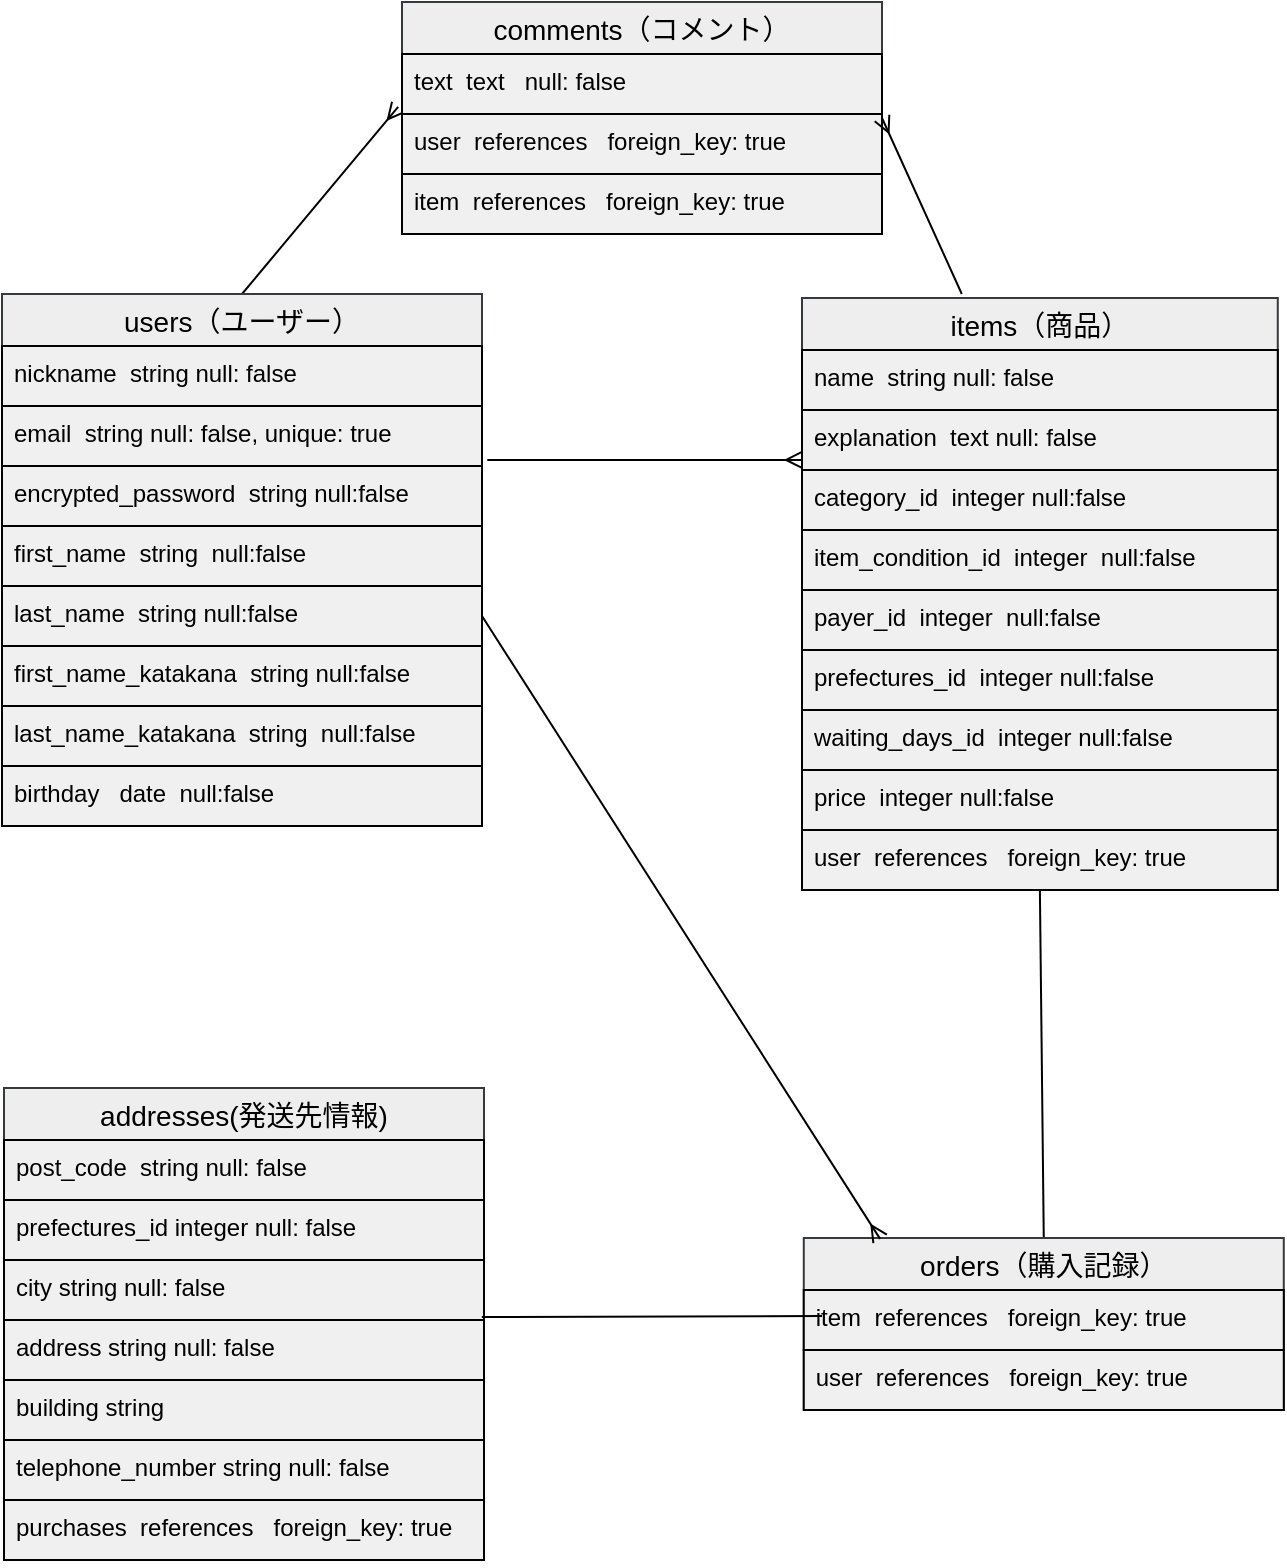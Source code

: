 <mxfile>
    <diagram id="ssBJvXyrYO8IRVHf_-qh" name="ページ1">
        <mxGraphModel dx="728" dy="680" grid="1" gridSize="10" guides="1" tooltips="1" connect="1" arrows="1" fold="1" page="1" pageScale="1" pageWidth="827" pageHeight="1169" math="0" shadow="0">
            <root>
                <mxCell id="0"/>
                <mxCell id="1" parent="0"/>
                <mxCell id="53" style="edgeStyle=none;html=1;exitX=1.011;exitY=0.9;exitDx=0;exitDy=0;endArrow=ERmany;endFill=0;exitPerimeter=0;entryX=0;entryY=0.833;entryDx=0;entryDy=0;entryPerimeter=0;" parent="1" source="17" edge="1" target="28">
                    <mxGeometry relative="1" as="geometry">
                        <mxPoint x="520" y="371" as="targetPoint"/>
                    </mxGeometry>
                </mxCell>
                <mxCell id="70" style="edgeStyle=none;html=1;exitX=0.5;exitY=0;exitDx=0;exitDy=0;endArrow=ERmany;endFill=0;entryX=-0.008;entryY=-0.117;entryDx=0;entryDy=0;entryPerimeter=0;" edge="1" parent="1" source="15" target="68">
                    <mxGeometry relative="1" as="geometry">
                        <mxPoint x="180" y="230" as="targetPoint"/>
                        <Array as="points"/>
                    </mxGeometry>
                </mxCell>
                <mxCell id="15" value="users（ユーザー）" style="swimlane;fontStyle=0;childLayout=stackLayout;horizontal=1;startSize=26;horizontalStack=0;resizeParent=1;resizeParentMax=0;resizeLast=0;collapsible=1;marginBottom=0;align=center;fontSize=14;fillColor=#eeeeee;strokeColor=#36393d;fontColor=#000000;" parent="1" vertex="1">
                    <mxGeometry x="60" y="330" width="240" height="266" as="geometry"/>
                </mxCell>
                <mxCell id="16" value="nickname  string null: false " style="text;strokeColor=#000000;fillColor=#F0F0F0;spacingLeft=4;spacingRight=4;overflow=hidden;rotatable=0;points=[[0,0.5],[1,0.5]];portConstraint=eastwest;fontSize=12;fontColor=#000000;" parent="15" vertex="1">
                    <mxGeometry y="26" width="240" height="30" as="geometry"/>
                </mxCell>
                <mxCell id="17" value="email  string null: false, unique: true  " style="text;strokeColor=#000000;fillColor=#F0F0F0;spacingLeft=4;spacingRight=4;overflow=hidden;rotatable=0;points=[[0,0.5],[1,0.5]];portConstraint=eastwest;fontSize=12;fontColor=#000000;" parent="15" vertex="1">
                    <mxGeometry y="56" width="240" height="30" as="geometry"/>
                </mxCell>
                <mxCell id="18" value="encrypted_password  string null:false" style="text;strokeColor=#000000;fillColor=#F0F0F0;spacingLeft=4;spacingRight=4;overflow=hidden;rotatable=0;points=[[0,0.5],[1,0.5]];portConstraint=eastwest;fontSize=12;fontColor=#000000;" parent="15" vertex="1">
                    <mxGeometry y="86" width="240" height="30" as="geometry"/>
                </mxCell>
                <mxCell id="20" value="first_name  string  null:false" style="text;strokeColor=#000000;fillColor=#F0F0F0;spacingLeft=4;spacingRight=4;overflow=hidden;rotatable=0;points=[[0,0.5],[1,0.5]];portConstraint=eastwest;fontSize=12;fontColor=#000000;" parent="15" vertex="1">
                    <mxGeometry y="116" width="240" height="30" as="geometry"/>
                </mxCell>
                <mxCell id="21" value="last_name  string null:false" style="text;strokeColor=#000000;fillColor=#F0F0F0;spacingLeft=4;spacingRight=4;overflow=hidden;rotatable=0;points=[[0,0.5],[1,0.5]];portConstraint=eastwest;fontSize=12;fontColor=#000000;" parent="15" vertex="1">
                    <mxGeometry y="146" width="240" height="30" as="geometry"/>
                </mxCell>
                <mxCell id="24" value="first_name_katakana  string null:false" style="text;strokeColor=#000000;fillColor=#F0F0F0;spacingLeft=4;spacingRight=4;overflow=hidden;rotatable=0;points=[[0,0.5],[1,0.5]];portConstraint=eastwest;fontSize=12;fontColor=#000000;" parent="15" vertex="1">
                    <mxGeometry y="176" width="240" height="30" as="geometry"/>
                </mxCell>
                <mxCell id="19" value="last_name_katakana  string  null:false" style="text;strokeColor=#000000;fillColor=#F0F0F0;spacingLeft=4;spacingRight=4;overflow=hidden;rotatable=0;points=[[0,0.5],[1,0.5]];portConstraint=eastwest;fontSize=12;fontColor=#000000;" parent="15" vertex="1">
                    <mxGeometry y="206" width="240" height="30" as="geometry"/>
                </mxCell>
                <mxCell id="23" value="birthday   date  null:false" style="text;strokeColor=#000000;fillColor=#F0F0F0;spacingLeft=4;spacingRight=4;overflow=hidden;rotatable=0;points=[[0,0.5],[1,0.5]];portConstraint=eastwest;fontSize=12;fontColor=#000000;" parent="15" vertex="1">
                    <mxGeometry y="236" width="240" height="30" as="geometry"/>
                </mxCell>
                <mxCell id="54" style="edgeStyle=none;html=1;exitX=0.5;exitY=1;exitDx=0;exitDy=0;endArrow=none;endFill=0;entryX=0.5;entryY=0;entryDx=0;entryDy=0;" parent="1" source="26" target="38" edge="1">
                    <mxGeometry relative="1" as="geometry">
                        <mxPoint x="639" y="750" as="targetPoint"/>
                    </mxGeometry>
                </mxCell>
                <mxCell id="26" value="items（商品）" style="swimlane;fontStyle=0;childLayout=stackLayout;horizontal=1;startSize=26;horizontalStack=0;resizeParent=1;resizeParentMax=0;resizeLast=0;collapsible=1;marginBottom=0;align=center;fontSize=14;fillColor=#eeeeee;strokeColor=#36393d;fontColor=#000000;" parent="1" vertex="1">
                    <mxGeometry x="460" y="332" width="237.89" height="296" as="geometry"/>
                </mxCell>
                <mxCell id="27" value="name  string null: false " style="text;strokeColor=#000000;fillColor=#F0F0F0;spacingLeft=4;spacingRight=4;overflow=hidden;rotatable=0;points=[[0,0.5],[1,0.5]];portConstraint=eastwest;fontSize=12;fontColor=#000000;" parent="26" vertex="1">
                    <mxGeometry y="26" width="237.89" height="30" as="geometry"/>
                </mxCell>
                <mxCell id="28" value="explanation  text null: false  " style="text;strokeColor=#000000;fillColor=#F0F0F0;spacingLeft=4;spacingRight=4;overflow=hidden;rotatable=0;points=[[0,0.5],[1,0.5]];portConstraint=eastwest;fontSize=12;fontColor=#000000;" parent="26" vertex="1">
                    <mxGeometry y="56" width="237.89" height="30" as="geometry"/>
                </mxCell>
                <mxCell id="29" value="category_id  integer null:false" style="text;strokeColor=#000000;fillColor=#F0F0F0;spacingLeft=4;spacingRight=4;overflow=hidden;rotatable=0;points=[[0,0.5],[1,0.5]];portConstraint=eastwest;fontSize=12;fontColor=#000000;" parent="26" vertex="1">
                    <mxGeometry y="86" width="237.89" height="30" as="geometry"/>
                </mxCell>
                <mxCell id="30" value="item_condition_id  integer  null:false" style="text;strokeColor=#000000;fillColor=#F0F0F0;spacingLeft=4;spacingRight=4;overflow=hidden;rotatable=0;points=[[0,0.5],[1,0.5]];portConstraint=eastwest;fontSize=12;fontColor=#000000;" parent="26" vertex="1">
                    <mxGeometry y="116" width="237.89" height="30" as="geometry"/>
                </mxCell>
                <mxCell id="31" value="payer_id  integer  null:false" style="text;strokeColor=#000000;fillColor=#F0F0F0;spacingLeft=4;spacingRight=4;overflow=hidden;rotatable=0;points=[[0,0.5],[1,0.5]];portConstraint=eastwest;fontSize=12;fontColor=#000000;" parent="26" vertex="1">
                    <mxGeometry y="146" width="237.89" height="30" as="geometry"/>
                </mxCell>
                <mxCell id="32" value="prefectures_id  integer null:false" style="text;strokeColor=#000000;fillColor=#F0F0F0;spacingLeft=4;spacingRight=4;overflow=hidden;rotatable=0;points=[[0,0.5],[1,0.5]];portConstraint=eastwest;fontSize=12;fontColor=#000000;" parent="26" vertex="1">
                    <mxGeometry y="176" width="237.89" height="30" as="geometry"/>
                </mxCell>
                <mxCell id="35" value="waiting_days_id  integer null:false" style="text;strokeColor=#000000;fillColor=#F0F0F0;spacingLeft=4;spacingRight=4;overflow=hidden;rotatable=0;points=[[0,0.5],[1,0.5]];portConstraint=eastwest;fontSize=12;fontColor=#000000;" parent="26" vertex="1">
                    <mxGeometry y="206" width="237.89" height="30" as="geometry"/>
                </mxCell>
                <mxCell id="36" value="price  integer null:false" style="text;strokeColor=#000000;fillColor=#F0F0F0;spacingLeft=4;spacingRight=4;overflow=hidden;rotatable=0;points=[[0,0.5],[1,0.5]];portConstraint=eastwest;fontSize=12;fontColor=#000000;" parent="26" vertex="1">
                    <mxGeometry y="236" width="237.89" height="30" as="geometry"/>
                </mxCell>
                <mxCell id="37" value="user  references   foreign_key: true      " style="text;strokeColor=#000000;fillColor=#F0F0F0;spacingLeft=4;spacingRight=4;overflow=hidden;rotatable=0;points=[[0,0.5],[1,0.5]];portConstraint=eastwest;fontSize=12;fontColor=#000000;" parent="26" vertex="1">
                    <mxGeometry y="266" width="237.89" height="30" as="geometry"/>
                </mxCell>
                <mxCell id="38" value="orders（購入記録）" style="swimlane;fontStyle=0;childLayout=stackLayout;horizontal=1;startSize=26;horizontalStack=0;resizeParent=1;resizeParentMax=0;resizeLast=0;collapsible=1;marginBottom=0;align=center;fontSize=14;fillColor=#eeeeee;strokeColor=#36393d;fontColor=#000000;" parent="1" vertex="1">
                    <mxGeometry x="460.89" y="802" width="240" height="86" as="geometry"/>
                </mxCell>
                <mxCell id="39" value="item  references   foreign_key: true      " style="text;strokeColor=#000000;fillColor=#F0F0F0;spacingLeft=4;spacingRight=4;overflow=hidden;rotatable=0;points=[[0,0.5],[1,0.5]];portConstraint=eastwest;fontSize=12;fontColor=#000000;" parent="38" vertex="1">
                    <mxGeometry y="26" width="240" height="30" as="geometry"/>
                </mxCell>
                <mxCell id="40" value="user  references   foreign_key: true      " style="text;strokeColor=#000000;fillColor=#F0F0F0;spacingLeft=4;spacingRight=4;overflow=hidden;rotatable=0;points=[[0,0.5],[1,0.5]];portConstraint=eastwest;fontSize=12;fontColor=#000000;" parent="38" vertex="1">
                    <mxGeometry y="56" width="240" height="30" as="geometry"/>
                </mxCell>
                <mxCell id="41" value="addresses(発送先情報)" style="swimlane;fontStyle=0;childLayout=stackLayout;horizontal=1;startSize=26;horizontalStack=0;resizeParent=1;resizeParentMax=0;resizeLast=0;collapsible=1;marginBottom=0;align=center;fontSize=14;fillColor=#eeeeee;strokeColor=#36393d;fontColor=#000000;" parent="1" vertex="1">
                    <mxGeometry x="61" y="727" width="240" height="236" as="geometry"/>
                </mxCell>
                <mxCell id="42" value="post_code  string null: false " style="text;strokeColor=#000000;fillColor=#F0F0F0;spacingLeft=4;spacingRight=4;overflow=hidden;rotatable=0;points=[[0,0.5],[1,0.5]];portConstraint=eastwest;fontSize=12;fontColor=#000000;" parent="41" vertex="1">
                    <mxGeometry y="26" width="240" height="30" as="geometry"/>
                </mxCell>
                <mxCell id="43" value="prefectures_id integer null: false " style="text;strokeColor=#000000;fillColor=#F0F0F0;spacingLeft=4;spacingRight=4;overflow=hidden;rotatable=0;points=[[0,0.5],[1,0.5]];portConstraint=eastwest;fontSize=12;fontColor=#000000;" parent="41" vertex="1">
                    <mxGeometry y="56" width="240" height="30" as="geometry"/>
                </mxCell>
                <mxCell id="48" value="city string null: false " style="text;strokeColor=#000000;fillColor=#F0F0F0;spacingLeft=4;spacingRight=4;overflow=hidden;rotatable=0;points=[[0,0.5],[1,0.5]];portConstraint=eastwest;fontSize=12;fontColor=#000000;" parent="41" vertex="1">
                    <mxGeometry y="86" width="240" height="30" as="geometry"/>
                </mxCell>
                <mxCell id="47" value="address string null: false " style="text;strokeColor=#000000;fillColor=#F0F0F0;spacingLeft=4;spacingRight=4;overflow=hidden;rotatable=0;points=[[0,0.5],[1,0.5]];portConstraint=eastwest;fontSize=12;fontColor=#000000;" parent="41" vertex="1">
                    <mxGeometry y="116" width="240" height="30" as="geometry"/>
                </mxCell>
                <mxCell id="46" value="building string " style="text;strokeColor=#000000;fillColor=#F0F0F0;spacingLeft=4;spacingRight=4;overflow=hidden;rotatable=0;points=[[0,0.5],[1,0.5]];portConstraint=eastwest;fontSize=12;fontColor=#000000;" parent="41" vertex="1">
                    <mxGeometry y="146" width="240" height="30" as="geometry"/>
                </mxCell>
                <mxCell id="45" value="telephone_number string null: false " style="text;strokeColor=#000000;fillColor=#F0F0F0;spacingLeft=4;spacingRight=4;overflow=hidden;rotatable=0;points=[[0,0.5],[1,0.5]];portConstraint=eastwest;fontSize=12;fontColor=#000000;" parent="41" vertex="1">
                    <mxGeometry y="176" width="240" height="30" as="geometry"/>
                </mxCell>
                <mxCell id="59" value="purchases  references   foreign_key: true      " style="text;strokeColor=#000000;fillColor=#F0F0F0;spacingLeft=4;spacingRight=4;overflow=hidden;rotatable=0;points=[[0,0.5],[1,0.5]];portConstraint=eastwest;fontSize=12;fontColor=#000000;" parent="41" vertex="1">
                    <mxGeometry y="206" width="240" height="30" as="geometry"/>
                </mxCell>
                <mxCell id="58" style="edgeStyle=none;html=1;exitX=1;exitY=0.5;exitDx=0;exitDy=0;entryX=0.159;entryY=0.005;entryDx=0;entryDy=0;entryPerimeter=0;endArrow=ERmany;endFill=0;" parent="1" source="21" target="38" edge="1">
                    <mxGeometry relative="1" as="geometry"/>
                </mxCell>
                <mxCell id="61" style="edgeStyle=none;html=1;exitX=1.008;exitY=0.283;exitDx=0;exitDy=0;endArrow=none;endFill=0;exitPerimeter=0;" parent="1" edge="1">
                    <mxGeometry relative="1" as="geometry">
                        <mxPoint x="299.92" y="841.49" as="sourcePoint"/>
                        <mxPoint x="470" y="841" as="targetPoint"/>
                    </mxGeometry>
                </mxCell>
                <mxCell id="66" value="comments（コメント）" style="swimlane;fontStyle=0;childLayout=stackLayout;horizontal=1;startSize=26;horizontalStack=0;resizeParent=1;resizeParentMax=0;resizeLast=0;collapsible=1;marginBottom=0;align=center;fontSize=14;fillColor=#eeeeee;strokeColor=#36393d;fontColor=#000000;" vertex="1" parent="1">
                    <mxGeometry x="260" y="184" width="240" height="116" as="geometry"/>
                </mxCell>
                <mxCell id="67" value="text  text   null: false      " style="text;strokeColor=#000000;fillColor=#F0F0F0;spacingLeft=4;spacingRight=4;overflow=hidden;rotatable=0;points=[[0,0.5],[1,0.5]];portConstraint=eastwest;fontSize=12;fontColor=#000000;" vertex="1" parent="66">
                    <mxGeometry y="26" width="240" height="30" as="geometry"/>
                </mxCell>
                <mxCell id="68" value="user  references   foreign_key: true      " style="text;strokeColor=#000000;fillColor=#F0F0F0;spacingLeft=4;spacingRight=4;overflow=hidden;rotatable=0;points=[[0,0.5],[1,0.5]];portConstraint=eastwest;fontSize=12;fontColor=#000000;" vertex="1" parent="66">
                    <mxGeometry y="56" width="240" height="30" as="geometry"/>
                </mxCell>
                <mxCell id="69" value="item  references   foreign_key: true      " style="text;strokeColor=#000000;fillColor=#F0F0F0;spacingLeft=4;spacingRight=4;overflow=hidden;rotatable=0;points=[[0,0.5],[1,0.5]];portConstraint=eastwest;fontSize=12;fontColor=#000000;" vertex="1" parent="66">
                    <mxGeometry y="86" width="240" height="30" as="geometry"/>
                </mxCell>
                <mxCell id="72" style="edgeStyle=none;html=1;exitX=0.5;exitY=0;exitDx=0;exitDy=0;endArrow=ERmany;endFill=0;entryX=1;entryY=0.5;entryDx=0;entryDy=0;" edge="1" parent="1" target="66">
                    <mxGeometry relative="1" as="geometry">
                        <mxPoint x="617.98" y="236.49" as="targetPoint"/>
                        <mxPoint x="539.9" y="330" as="sourcePoint"/>
                        <Array as="points"/>
                    </mxGeometry>
                </mxCell>
            </root>
        </mxGraphModel>
    </diagram>
</mxfile>